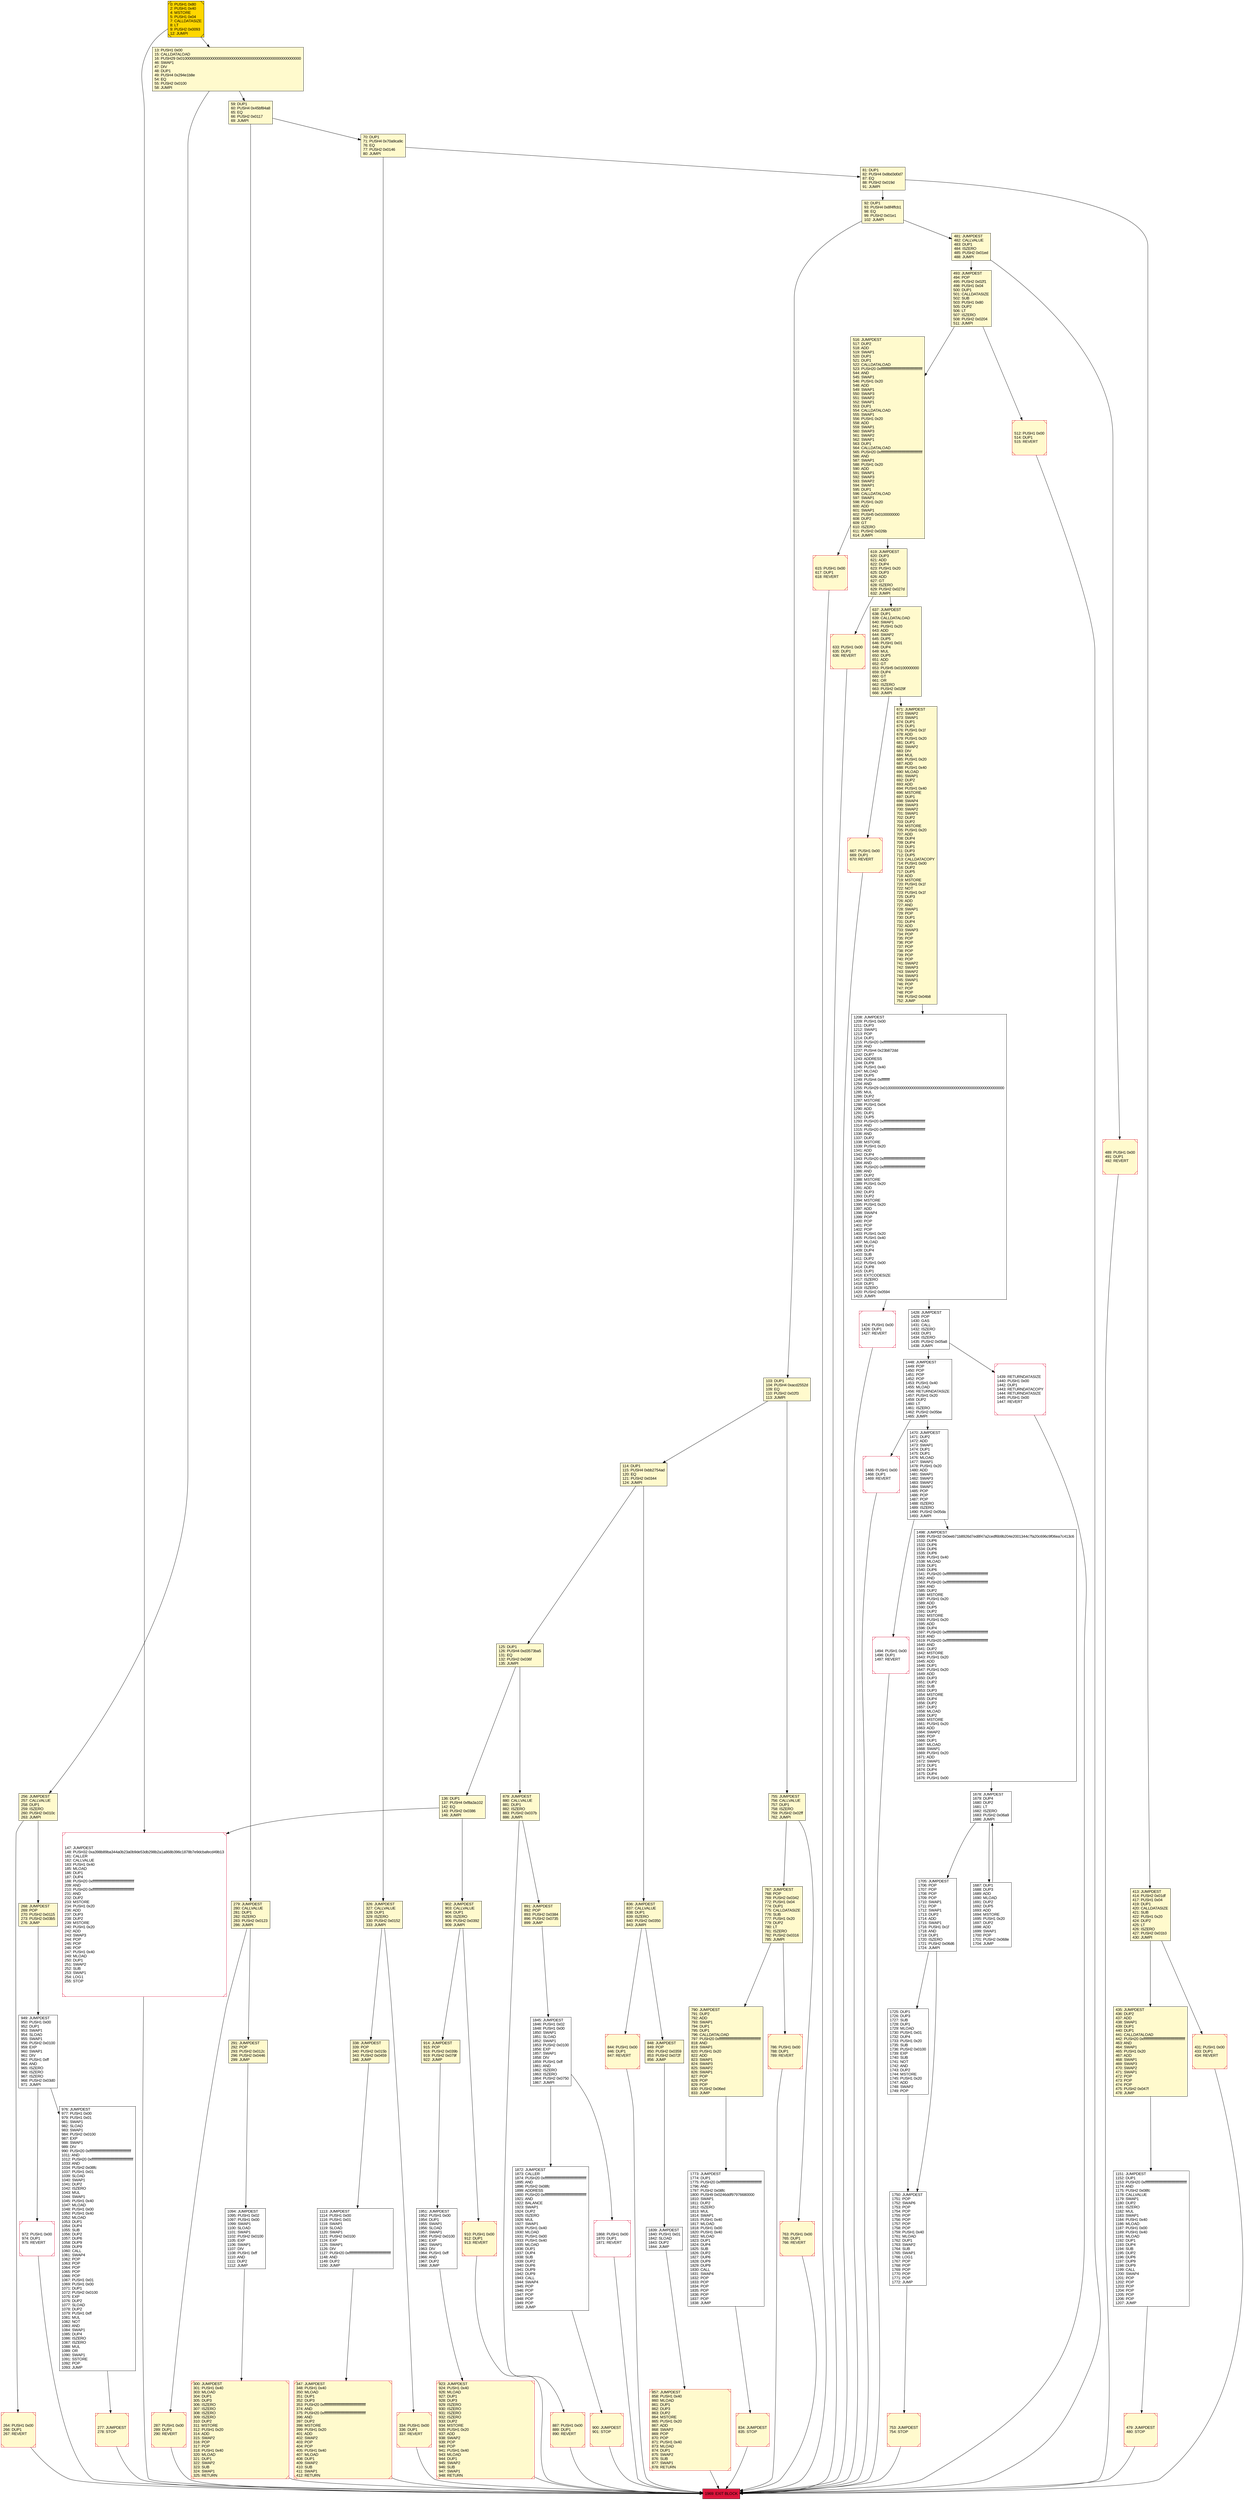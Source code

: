digraph G {
bgcolor=transparent rankdir=UD;
node [shape=box style=filled color=black fillcolor=white fontname=arial fontcolor=black];
70 [label="70: DUP1\l71: PUSH4 0x70a9ca9c\l76: EQ\l77: PUSH2 0x0146\l80: JUMPI\l" fillcolor=lemonchiffon ];
891 [label="891: JUMPDEST\l892: POP\l893: PUSH2 0x0384\l896: PUSH2 0x0735\l899: JUMP\l" fillcolor=lemonchiffon ];
1705 [label="1705: JUMPDEST\l1706: POP\l1707: POP\l1708: POP\l1709: POP\l1710: SWAP1\l1711: POP\l1712: SWAP1\l1713: DUP2\l1714: ADD\l1715: SWAP1\l1716: PUSH1 0x1f\l1718: AND\l1719: DUP1\l1720: ISZERO\l1721: PUSH2 0x06d6\l1724: JUMPI\l" ];
277 [label="277: JUMPDEST\l278: STOP\l" fillcolor=lemonchiffon shape=Msquare color=crimson ];
268 [label="268: JUMPDEST\l269: POP\l270: PUSH2 0x0115\l273: PUSH2 0x03b5\l276: JUMP\l" fillcolor=lemonchiffon ];
1439 [label="1439: RETURNDATASIZE\l1440: PUSH1 0x00\l1442: DUP1\l1443: RETURNDATACOPY\l1444: RETURNDATASIZE\l1445: PUSH1 0x00\l1447: REVERT\l" shape=Msquare color=crimson ];
13 [label="13: PUSH1 0x00\l15: CALLDATALOAD\l16: PUSH29 0x0100000000000000000000000000000000000000000000000000000000\l46: SWAP1\l47: DIV\l48: DUP1\l49: PUSH4 0x294e1b8e\l54: EQ\l55: PUSH2 0x0100\l58: JUMPI\l" fillcolor=lemonchiffon ];
279 [label="279: JUMPDEST\l280: CALLVALUE\l281: DUP1\l282: ISZERO\l283: PUSH2 0x0123\l286: JUMPI\l" fillcolor=lemonchiffon ];
1845 [label="1845: JUMPDEST\l1846: PUSH1 0x02\l1848: PUSH1 0x00\l1850: SWAP1\l1851: SLOAD\l1852: SWAP1\l1853: PUSH2 0x0100\l1856: EXP\l1857: SWAP1\l1858: DIV\l1859: PUSH1 0xff\l1861: AND\l1862: ISZERO\l1863: ISZERO\l1864: PUSH2 0x0750\l1867: JUMPI\l" ];
347 [label="347: JUMPDEST\l348: PUSH1 0x40\l350: MLOAD\l351: DUP1\l352: DUP3\l353: PUSH20 0xffffffffffffffffffffffffffffffffffffffff\l374: AND\l375: PUSH20 0xffffffffffffffffffffffffffffffffffffffff\l396: AND\l397: DUP2\l398: MSTORE\l399: PUSH1 0x20\l401: ADD\l402: SWAP2\l403: POP\l404: POP\l405: PUSH1 0x40\l407: MLOAD\l408: DUP1\l409: SWAP2\l410: SUB\l411: SWAP1\l412: RETURN\l" fillcolor=lemonchiffon shape=Msquare color=crimson ];
114 [label="114: DUP1\l115: PUSH4 0xbb2754ad\l120: EQ\l121: PUSH2 0x0344\l124: JUMPI\l" fillcolor=lemonchiffon ];
1208 [label="1208: JUMPDEST\l1209: PUSH1 0x00\l1211: DUP3\l1212: SWAP1\l1213: POP\l1214: DUP1\l1215: PUSH20 0xffffffffffffffffffffffffffffffffffffffff\l1236: AND\l1237: PUSH4 0x23b872dd\l1242: DUP7\l1243: ADDRESS\l1244: DUP8\l1245: PUSH1 0x40\l1247: MLOAD\l1248: DUP5\l1249: PUSH4 0xffffffff\l1254: AND\l1255: PUSH29 0x0100000000000000000000000000000000000000000000000000000000\l1285: MUL\l1286: DUP2\l1287: MSTORE\l1288: PUSH1 0x04\l1290: ADD\l1291: DUP1\l1292: DUP5\l1293: PUSH20 0xffffffffffffffffffffffffffffffffffffffff\l1314: AND\l1315: PUSH20 0xffffffffffffffffffffffffffffffffffffffff\l1336: AND\l1337: DUP2\l1338: MSTORE\l1339: PUSH1 0x20\l1341: ADD\l1342: DUP4\l1343: PUSH20 0xffffffffffffffffffffffffffffffffffffffff\l1364: AND\l1365: PUSH20 0xffffffffffffffffffffffffffffffffffffffff\l1386: AND\l1387: DUP2\l1388: MSTORE\l1389: PUSH1 0x20\l1391: ADD\l1392: DUP3\l1393: DUP2\l1394: MSTORE\l1395: PUSH1 0x20\l1397: ADD\l1398: SWAP4\l1399: POP\l1400: POP\l1401: POP\l1402: POP\l1403: PUSH1 0x20\l1405: PUSH1 0x40\l1407: MLOAD\l1408: DUP1\l1409: DUP4\l1410: SUB\l1411: DUP2\l1412: PUSH1 0x00\l1414: DUP8\l1415: DUP1\l1416: EXTCODESIZE\l1417: ISZERO\l1418: DUP1\l1419: ISZERO\l1420: PUSH2 0x0594\l1423: JUMPI\l" ];
431 [label="431: PUSH1 0x00\l433: DUP1\l434: REVERT\l" fillcolor=lemonchiffon shape=Msquare color=crimson ];
300 [label="300: JUMPDEST\l301: PUSH1 0x40\l303: MLOAD\l304: DUP1\l305: DUP3\l306: ISZERO\l307: ISZERO\l308: ISZERO\l309: ISZERO\l310: DUP2\l311: MSTORE\l312: PUSH1 0x20\l314: ADD\l315: SWAP2\l316: POP\l317: POP\l318: PUSH1 0x40\l320: MLOAD\l321: DUP1\l322: SWAP2\l323: SUB\l324: SWAP1\l325: RETURN\l" fillcolor=lemonchiffon shape=Msquare color=crimson ];
900 [label="900: JUMPDEST\l901: STOP\l" fillcolor=lemonchiffon shape=Msquare color=crimson ];
136 [label="136: DUP1\l137: PUSH4 0xf8a3a102\l142: EQ\l143: PUSH2 0x0386\l146: JUMPI\l" fillcolor=lemonchiffon ];
81 [label="81: DUP1\l82: PUSH4 0x8bd3d0d7\l87: EQ\l88: PUSH2 0x019d\l91: JUMPI\l" fillcolor=lemonchiffon ];
836 [label="836: JUMPDEST\l837: CALLVALUE\l838: DUP1\l839: ISZERO\l840: PUSH2 0x0350\l843: JUMPI\l" fillcolor=lemonchiffon ];
92 [label="92: DUP1\l93: PUSH4 0x8f4ffcb1\l98: EQ\l99: PUSH2 0x01e1\l102: JUMPI\l" fillcolor=lemonchiffon ];
1773 [label="1773: JUMPDEST\l1774: DUP1\l1775: PUSH20 0xffffffffffffffffffffffffffffffffffffffff\l1796: AND\l1797: PUSH2 0x08fc\l1800: PUSH9 0x0246ddf97976680000\l1810: SWAP1\l1811: DUP2\l1812: ISZERO\l1813: MUL\l1814: SWAP1\l1815: PUSH1 0x40\l1817: MLOAD\l1818: PUSH1 0x00\l1820: PUSH1 0x40\l1822: MLOAD\l1823: DUP1\l1824: DUP4\l1825: SUB\l1826: DUP2\l1827: DUP6\l1828: DUP9\l1829: DUP9\l1830: CALL\l1831: SWAP4\l1832: POP\l1833: POP\l1834: POP\l1835: POP\l1836: POP\l1837: POP\l1838: JUMP\l" ];
1466 [label="1466: PUSH1 0x00\l1468: DUP1\l1469: REVERT\l" shape=Msquare color=crimson ];
1498 [label="1498: JUMPDEST\l1499: PUSH32 0x0eeb71b8926d7ed8f47a2cedf6b9b204e2001344c7fa20c696c9f06ea7c413c6\l1532: DUP6\l1533: DUP6\l1534: DUP6\l1535: DUP6\l1536: PUSH1 0x40\l1538: MLOAD\l1539: DUP1\l1540: DUP6\l1541: PUSH20 0xffffffffffffffffffffffffffffffffffffffff\l1562: AND\l1563: PUSH20 0xffffffffffffffffffffffffffffffffffffffff\l1584: AND\l1585: DUP2\l1586: MSTORE\l1587: PUSH1 0x20\l1589: ADD\l1590: DUP5\l1591: DUP2\l1592: MSTORE\l1593: PUSH1 0x20\l1595: ADD\l1596: DUP4\l1597: PUSH20 0xffffffffffffffffffffffffffffffffffffffff\l1618: AND\l1619: PUSH20 0xffffffffffffffffffffffffffffffffffffffff\l1640: AND\l1641: DUP2\l1642: MSTORE\l1643: PUSH1 0x20\l1645: ADD\l1646: DUP1\l1647: PUSH1 0x20\l1649: ADD\l1650: DUP3\l1651: DUP2\l1652: SUB\l1653: DUP3\l1654: MSTORE\l1655: DUP4\l1656: DUP2\l1657: DUP2\l1658: MLOAD\l1659: DUP2\l1660: MSTORE\l1661: PUSH1 0x20\l1663: ADD\l1664: SWAP2\l1665: POP\l1666: DUP1\l1667: MLOAD\l1668: SWAP1\l1669: PUSH1 0x20\l1671: ADD\l1672: SWAP1\l1673: DUP1\l1674: DUP4\l1675: DUP4\l1676: PUSH1 0x00\l" ];
512 [label="512: PUSH1 0x00\l514: DUP1\l515: REVERT\l" fillcolor=lemonchiffon shape=Msquare color=crimson ];
256 [label="256: JUMPDEST\l257: CALLVALUE\l258: DUP1\l259: ISZERO\l260: PUSH2 0x010c\l263: JUMPI\l" fillcolor=lemonchiffon ];
103 [label="103: DUP1\l104: PUSH4 0xacd2552d\l109: EQ\l110: PUSH2 0x02f3\l113: JUMPI\l" fillcolor=lemonchiffon ];
1151 [label="1151: JUMPDEST\l1152: DUP1\l1153: PUSH20 0xffffffffffffffffffffffffffffffffffffffff\l1174: AND\l1175: PUSH2 0x08fc\l1178: CALLVALUE\l1179: SWAP1\l1180: DUP2\l1181: ISZERO\l1182: MUL\l1183: SWAP1\l1184: PUSH1 0x40\l1186: MLOAD\l1187: PUSH1 0x00\l1189: PUSH1 0x40\l1191: MLOAD\l1192: DUP1\l1193: DUP4\l1194: SUB\l1195: DUP2\l1196: DUP6\l1197: DUP9\l1198: DUP9\l1199: CALL\l1200: SWAP4\l1201: POP\l1202: POP\l1203: POP\l1204: POP\l1205: POP\l1206: POP\l1207: JUMP\l" ];
1448 [label="1448: JUMPDEST\l1449: POP\l1450: POP\l1451: POP\l1452: POP\l1453: PUSH1 0x40\l1455: MLOAD\l1456: RETURNDATASIZE\l1457: PUSH1 0x20\l1459: DUP2\l1460: LT\l1461: ISZERO\l1462: PUSH2 0x05be\l1465: JUMPI\l" ];
435 [label="435: JUMPDEST\l436: DUP2\l437: ADD\l438: SWAP1\l439: DUP1\l440: DUP1\l441: CALLDATALOAD\l442: PUSH20 0xffffffffffffffffffffffffffffffffffffffff\l463: AND\l464: SWAP1\l465: PUSH1 0x20\l467: ADD\l468: SWAP1\l469: SWAP3\l470: SWAP2\l471: SWAP1\l472: POP\l473: POP\l474: POP\l475: PUSH2 0x047f\l478: JUMP\l" fillcolor=lemonchiffon ];
923 [label="923: JUMPDEST\l924: PUSH1 0x40\l926: MLOAD\l927: DUP1\l928: DUP3\l929: ISZERO\l930: ISZERO\l931: ISZERO\l932: ISZERO\l933: DUP2\l934: MSTORE\l935: PUSH1 0x20\l937: ADD\l938: SWAP2\l939: POP\l940: POP\l941: PUSH1 0x40\l943: MLOAD\l944: DUP1\l945: SWAP2\l946: SUB\l947: SWAP1\l948: RETURN\l" fillcolor=lemonchiffon shape=Msquare color=crimson ];
264 [label="264: PUSH1 0x00\l266: DUP1\l267: REVERT\l" fillcolor=lemonchiffon shape=Msquare color=crimson ];
767 [label="767: JUMPDEST\l768: POP\l769: PUSH2 0x0342\l772: PUSH1 0x04\l774: DUP1\l775: CALLDATASIZE\l776: SUB\l777: PUSH1 0x20\l779: DUP2\l780: LT\l781: ISZERO\l782: PUSH2 0x0316\l785: JUMPI\l" fillcolor=lemonchiffon ];
1687 [label="1687: DUP1\l1688: DUP3\l1689: ADD\l1690: MLOAD\l1691: DUP2\l1692: DUP5\l1693: ADD\l1694: MSTORE\l1695: PUSH1 0x20\l1697: DUP2\l1698: ADD\l1699: SWAP1\l1700: POP\l1701: PUSH2 0x068e\l1704: JUMP\l" ];
59 [label="59: DUP1\l60: PUSH4 0x45bf84a8\l65: EQ\l66: PUSH2 0x0117\l69: JUMPI\l" fillcolor=lemonchiffon ];
671 [label="671: JUMPDEST\l672: SWAP2\l673: SWAP1\l674: DUP1\l675: DUP1\l676: PUSH1 0x1f\l678: ADD\l679: PUSH1 0x20\l681: DUP1\l682: SWAP2\l683: DIV\l684: MUL\l685: PUSH1 0x20\l687: ADD\l688: PUSH1 0x40\l690: MLOAD\l691: SWAP1\l692: DUP2\l693: ADD\l694: PUSH1 0x40\l696: MSTORE\l697: DUP1\l698: SWAP4\l699: SWAP3\l700: SWAP2\l701: SWAP1\l702: DUP2\l703: DUP2\l704: MSTORE\l705: PUSH1 0x20\l707: ADD\l708: DUP4\l709: DUP4\l710: DUP1\l711: DUP3\l712: DUP5\l713: CALLDATACOPY\l714: PUSH1 0x00\l716: DUP2\l717: DUP5\l718: ADD\l719: MSTORE\l720: PUSH1 0x1f\l722: NOT\l723: PUSH1 0x1f\l725: DUP3\l726: ADD\l727: AND\l728: SWAP1\l729: POP\l730: DUP1\l731: DUP4\l732: ADD\l733: SWAP3\l734: POP\l735: POP\l736: POP\l737: POP\l738: POP\l739: POP\l740: POP\l741: SWAP2\l742: SWAP3\l743: SWAP2\l744: SWAP3\l745: SWAP1\l746: POP\l747: POP\l748: POP\l749: PUSH2 0x04b8\l752: JUMP\l" fillcolor=lemonchiffon ];
976 [label="976: JUMPDEST\l977: PUSH1 0x00\l979: PUSH1 0x01\l981: SWAP1\l982: SLOAD\l983: SWAP1\l984: PUSH2 0x0100\l987: EXP\l988: SWAP1\l989: DIV\l990: PUSH20 0xffffffffffffffffffffffffffffffffffffffff\l1011: AND\l1012: PUSH20 0xffffffffffffffffffffffffffffffffffffffff\l1033: AND\l1034: PUSH2 0x08fc\l1037: PUSH1 0x01\l1039: SLOAD\l1040: SWAP1\l1041: DUP2\l1042: ISZERO\l1043: MUL\l1044: SWAP1\l1045: PUSH1 0x40\l1047: MLOAD\l1048: PUSH1 0x00\l1050: PUSH1 0x40\l1052: MLOAD\l1053: DUP1\l1054: DUP4\l1055: SUB\l1056: DUP2\l1057: DUP6\l1058: DUP9\l1059: DUP9\l1060: CALL\l1061: SWAP4\l1062: POP\l1063: POP\l1064: POP\l1065: POP\l1066: POP\l1067: PUSH1 0x01\l1069: PUSH1 0x00\l1071: DUP1\l1072: PUSH2 0x0100\l1075: EXP\l1076: DUP2\l1077: SLOAD\l1078: DUP2\l1079: PUSH1 0xff\l1081: MUL\l1082: NOT\l1083: AND\l1084: SWAP1\l1085: DUP4\l1086: ISZERO\l1087: ISZERO\l1088: MUL\l1089: OR\l1090: SWAP1\l1091: SSTORE\l1092: POP\l1093: JUMP\l" ];
1113 [label="1113: JUMPDEST\l1114: PUSH1 0x00\l1116: PUSH1 0x01\l1118: SWAP1\l1119: SLOAD\l1120: SWAP1\l1121: PUSH2 0x0100\l1124: EXP\l1125: SWAP1\l1126: DIV\l1127: PUSH20 0xffffffffffffffffffffffffffffffffffffffff\l1148: AND\l1149: DUP2\l1150: JUMP\l" ];
910 [label="910: PUSH1 0x00\l912: DUP1\l913: REVERT\l" fillcolor=lemonchiffon shape=Msquare color=crimson ];
1428 [label="1428: JUMPDEST\l1429: POP\l1430: GAS\l1431: CALL\l1432: ISZERO\l1433: DUP1\l1434: ISZERO\l1435: PUSH2 0x05a8\l1438: JUMPI\l" ];
1969 [label="1969: EXIT BLOCK\l" fillcolor=crimson ];
1424 [label="1424: PUSH1 0x00\l1426: DUP1\l1427: REVERT\l" shape=Msquare color=crimson ];
786 [label="786: PUSH1 0x00\l788: DUP1\l789: REVERT\l" fillcolor=lemonchiffon shape=Msquare color=crimson ];
481 [label="481: JUMPDEST\l482: CALLVALUE\l483: DUP1\l484: ISZERO\l485: PUSH2 0x01ed\l488: JUMPI\l" fillcolor=lemonchiffon ];
1725 [label="1725: DUP1\l1726: DUP3\l1727: SUB\l1728: DUP1\l1729: MLOAD\l1730: PUSH1 0x01\l1732: DUP4\l1733: PUSH1 0x20\l1735: SUB\l1736: PUSH2 0x0100\l1739: EXP\l1740: SUB\l1741: NOT\l1742: AND\l1743: DUP2\l1744: MSTORE\l1745: PUSH1 0x20\l1747: ADD\l1748: SWAP2\l1749: POP\l" ];
413 [label="413: JUMPDEST\l414: PUSH2 0x01df\l417: PUSH1 0x04\l419: DUP1\l420: CALLDATASIZE\l421: SUB\l422: PUSH1 0x20\l424: DUP2\l425: LT\l426: ISZERO\l427: PUSH2 0x01b3\l430: JUMPI\l" fillcolor=lemonchiffon ];
667 [label="667: PUSH1 0x00\l669: DUP1\l670: REVERT\l" fillcolor=lemonchiffon shape=Msquare color=crimson ];
1951 [label="1951: JUMPDEST\l1952: PUSH1 0x00\l1954: DUP1\l1955: SWAP1\l1956: SLOAD\l1957: SWAP1\l1958: PUSH2 0x0100\l1961: EXP\l1962: SWAP1\l1963: DIV\l1964: PUSH1 0xff\l1966: AND\l1967: DUP2\l1968: JUMP\l" ];
1678 [label="1678: JUMPDEST\l1679: DUP4\l1680: DUP2\l1681: LT\l1682: ISZERO\l1683: PUSH2 0x06a9\l1686: JUMPI\l" ];
287 [label="287: PUSH1 0x00\l289: DUP1\l290: REVERT\l" fillcolor=lemonchiffon shape=Msquare color=crimson ];
338 [label="338: JUMPDEST\l339: POP\l340: PUSH2 0x015b\l343: PUSH2 0x0459\l346: JUMP\l" fillcolor=lemonchiffon ];
790 [label="790: JUMPDEST\l791: DUP2\l792: ADD\l793: SWAP1\l794: DUP1\l795: DUP1\l796: CALLDATALOAD\l797: PUSH20 0xffffffffffffffffffffffffffffffffffffffff\l818: AND\l819: SWAP1\l820: PUSH1 0x20\l822: ADD\l823: SWAP1\l824: SWAP3\l825: SWAP2\l826: SWAP1\l827: POP\l828: POP\l829: POP\l830: PUSH2 0x06ed\l833: JUMP\l" fillcolor=lemonchiffon ];
0 [label="0: PUSH1 0x80\l2: PUSH1 0x40\l4: MSTORE\l5: PUSH1 0x04\l7: CALLDATASIZE\l8: LT\l9: PUSH2 0x0093\l12: JUMPI\l" fillcolor=lemonchiffon shape=Msquare fillcolor=gold ];
755 [label="755: JUMPDEST\l756: CALLVALUE\l757: DUP1\l758: ISZERO\l759: PUSH2 0x02ff\l762: JUMPI\l" fillcolor=lemonchiffon ];
615 [label="615: PUSH1 0x00\l617: DUP1\l618: REVERT\l" fillcolor=lemonchiffon shape=Msquare color=crimson ];
489 [label="489: PUSH1 0x00\l491: DUP1\l492: REVERT\l" fillcolor=lemonchiffon shape=Msquare color=crimson ];
479 [label="479: JUMPDEST\l480: STOP\l" fillcolor=lemonchiffon shape=Msquare color=crimson ];
879 [label="879: JUMPDEST\l880: CALLVALUE\l881: DUP1\l882: ISZERO\l883: PUSH2 0x037b\l886: JUMPI\l" fillcolor=lemonchiffon ];
1094 [label="1094: JUMPDEST\l1095: PUSH1 0x02\l1097: PUSH1 0x00\l1099: SWAP1\l1100: SLOAD\l1101: SWAP1\l1102: PUSH2 0x0100\l1105: EXP\l1106: SWAP1\l1107: DIV\l1108: PUSH1 0xff\l1110: AND\l1111: DUP2\l1112: JUMP\l" ];
1872 [label="1872: JUMPDEST\l1873: CALLER\l1874: PUSH20 0xffffffffffffffffffffffffffffffffffffffff\l1895: AND\l1896: PUSH2 0x08fc\l1899: ADDRESS\l1900: PUSH20 0xffffffffffffffffffffffffffffffffffffffff\l1921: AND\l1922: BALANCE\l1923: SWAP1\l1924: DUP2\l1925: ISZERO\l1926: MUL\l1927: SWAP1\l1928: PUSH1 0x40\l1930: MLOAD\l1931: PUSH1 0x00\l1933: PUSH1 0x40\l1935: MLOAD\l1936: DUP1\l1937: DUP4\l1938: SUB\l1939: DUP2\l1940: DUP6\l1941: DUP9\l1942: DUP9\l1943: CALL\l1944: SWAP4\l1945: POP\l1946: POP\l1947: POP\l1948: POP\l1949: POP\l1950: JUMP\l" ];
1750 [label="1750: JUMPDEST\l1751: POP\l1752: SWAP6\l1753: POP\l1754: POP\l1755: POP\l1756: POP\l1757: POP\l1758: POP\l1759: PUSH1 0x40\l1761: MLOAD\l1762: DUP1\l1763: SWAP2\l1764: SUB\l1765: SWAP1\l1766: LOG1\l1767: POP\l1768: POP\l1769: POP\l1770: POP\l1771: POP\l1772: JUMP\l" ];
291 [label="291: JUMPDEST\l292: POP\l293: PUSH2 0x012c\l296: PUSH2 0x0446\l299: JUMP\l" fillcolor=lemonchiffon ];
834 [label="834: JUMPDEST\l835: STOP\l" fillcolor=lemonchiffon shape=Msquare color=crimson ];
887 [label="887: PUSH1 0x00\l889: DUP1\l890: REVERT\l" fillcolor=lemonchiffon shape=Msquare color=crimson ];
633 [label="633: PUSH1 0x00\l635: DUP1\l636: REVERT\l" fillcolor=lemonchiffon shape=Msquare color=crimson ];
763 [label="763: PUSH1 0x00\l765: DUP1\l766: REVERT\l" fillcolor=lemonchiffon shape=Msquare color=crimson ];
902 [label="902: JUMPDEST\l903: CALLVALUE\l904: DUP1\l905: ISZERO\l906: PUSH2 0x0392\l909: JUMPI\l" fillcolor=lemonchiffon ];
1470 [label="1470: JUMPDEST\l1471: DUP2\l1472: ADD\l1473: SWAP1\l1474: DUP1\l1475: DUP1\l1476: MLOAD\l1477: SWAP1\l1478: PUSH1 0x20\l1480: ADD\l1481: SWAP1\l1482: SWAP3\l1483: SWAP2\l1484: SWAP1\l1485: POP\l1486: POP\l1487: POP\l1488: ISZERO\l1489: ISZERO\l1490: PUSH2 0x05da\l1493: JUMPI\l" ];
516 [label="516: JUMPDEST\l517: DUP2\l518: ADD\l519: SWAP1\l520: DUP1\l521: DUP1\l522: CALLDATALOAD\l523: PUSH20 0xffffffffffffffffffffffffffffffffffffffff\l544: AND\l545: SWAP1\l546: PUSH1 0x20\l548: ADD\l549: SWAP1\l550: SWAP3\l551: SWAP2\l552: SWAP1\l553: DUP1\l554: CALLDATALOAD\l555: SWAP1\l556: PUSH1 0x20\l558: ADD\l559: SWAP1\l560: SWAP3\l561: SWAP2\l562: SWAP1\l563: DUP1\l564: CALLDATALOAD\l565: PUSH20 0xffffffffffffffffffffffffffffffffffffffff\l586: AND\l587: SWAP1\l588: PUSH1 0x20\l590: ADD\l591: SWAP1\l592: SWAP3\l593: SWAP2\l594: SWAP1\l595: DUP1\l596: CALLDATALOAD\l597: SWAP1\l598: PUSH1 0x20\l600: ADD\l601: SWAP1\l602: PUSH5 0x0100000000\l608: DUP2\l609: GT\l610: ISZERO\l611: PUSH2 0x026b\l614: JUMPI\l" fillcolor=lemonchiffon ];
125 [label="125: DUP1\l126: PUSH4 0xd3573ba5\l131: EQ\l132: PUSH2 0x036f\l135: JUMPI\l" fillcolor=lemonchiffon ];
753 [label="753: JUMPDEST\l754: STOP\l" fillcolor=lemonchiffon shape=Msquare color=crimson ];
848 [label="848: JUMPDEST\l849: POP\l850: PUSH2 0x0359\l853: PUSH2 0x072f\l856: JUMP\l" fillcolor=lemonchiffon ];
857 [label="857: JUMPDEST\l858: PUSH1 0x40\l860: MLOAD\l861: DUP1\l862: DUP3\l863: DUP2\l864: MSTORE\l865: PUSH1 0x20\l867: ADD\l868: SWAP2\l869: POP\l870: POP\l871: PUSH1 0x40\l873: MLOAD\l874: DUP1\l875: SWAP2\l876: SUB\l877: SWAP1\l878: RETURN\l" fillcolor=lemonchiffon shape=Msquare color=crimson ];
844 [label="844: PUSH1 0x00\l846: DUP1\l847: REVERT\l" fillcolor=lemonchiffon shape=Msquare color=crimson ];
972 [label="972: PUSH1 0x00\l974: DUP1\l975: REVERT\l" shape=Msquare color=crimson ];
1868 [label="1868: PUSH1 0x00\l1870: DUP1\l1871: REVERT\l" shape=Msquare color=crimson ];
334 [label="334: PUSH1 0x00\l336: DUP1\l337: REVERT\l" fillcolor=lemonchiffon shape=Msquare color=crimson ];
619 [label="619: JUMPDEST\l620: DUP3\l621: ADD\l622: DUP4\l623: PUSH1 0x20\l625: DUP3\l626: ADD\l627: GT\l628: ISZERO\l629: PUSH2 0x027d\l632: JUMPI\l" fillcolor=lemonchiffon ];
1494 [label="1494: PUSH1 0x00\l1496: DUP1\l1497: REVERT\l" shape=Msquare color=crimson ];
914 [label="914: JUMPDEST\l915: POP\l916: PUSH2 0x039b\l919: PUSH2 0x079f\l922: JUMP\l" fillcolor=lemonchiffon ];
326 [label="326: JUMPDEST\l327: CALLVALUE\l328: DUP1\l329: ISZERO\l330: PUSH2 0x0152\l333: JUMPI\l" fillcolor=lemonchiffon ];
1839 [label="1839: JUMPDEST\l1840: PUSH1 0x01\l1842: SLOAD\l1843: DUP2\l1844: JUMP\l" ];
147 [label="147: JUMPDEST\l148: PUSH32 0xa398b89ba344a0b23a0b9de53db298b2a1a868b396c1878b7e9dcbafecd49b13\l181: CALLER\l182: CALLVALUE\l183: PUSH1 0x40\l185: MLOAD\l186: DUP1\l187: DUP4\l188: PUSH20 0xffffffffffffffffffffffffffffffffffffffff\l209: AND\l210: PUSH20 0xffffffffffffffffffffffffffffffffffffffff\l231: AND\l232: DUP2\l233: MSTORE\l234: PUSH1 0x20\l236: ADD\l237: DUP3\l238: DUP2\l239: MSTORE\l240: PUSH1 0x20\l242: ADD\l243: SWAP3\l244: POP\l245: POP\l246: POP\l247: PUSH1 0x40\l249: MLOAD\l250: DUP1\l251: SWAP2\l252: SUB\l253: SWAP1\l254: LOG1\l255: STOP\l" shape=Msquare color=crimson ];
637 [label="637: JUMPDEST\l638: DUP1\l639: CALLDATALOAD\l640: SWAP1\l641: PUSH1 0x20\l643: ADD\l644: SWAP2\l645: DUP5\l646: PUSH1 0x01\l648: DUP4\l649: MUL\l650: DUP5\l651: ADD\l652: GT\l653: PUSH5 0x0100000000\l659: DUP4\l660: GT\l661: OR\l662: ISZERO\l663: PUSH2 0x029f\l666: JUMPI\l" fillcolor=lemonchiffon ];
949 [label="949: JUMPDEST\l950: PUSH1 0x00\l952: DUP1\l953: SWAP1\l954: SLOAD\l955: SWAP1\l956: PUSH2 0x0100\l959: EXP\l960: SWAP1\l961: DIV\l962: PUSH1 0xff\l964: AND\l965: ISZERO\l966: ISZERO\l967: ISZERO\l968: PUSH2 0x03d0\l971: JUMPI\l" ];
493 [label="493: JUMPDEST\l494: POP\l495: PUSH2 0x02f1\l498: PUSH1 0x04\l500: DUP1\l501: CALLDATASIZE\l502: SUB\l503: PUSH1 0x80\l505: DUP2\l506: LT\l507: ISZERO\l508: PUSH2 0x0204\l511: JUMPI\l" fillcolor=lemonchiffon ];
786 -> 1969;
891 -> 1845;
81 -> 92;
287 -> 1969;
512 -> 1969;
338 -> 1113;
949 -> 972;
923 -> 1969;
264 -> 1969;
767 -> 786;
291 -> 1094;
879 -> 887;
114 -> 836;
848 -> 1839;
755 -> 763;
516 -> 615;
902 -> 914;
13 -> 256;
671 -> 1208;
256 -> 268;
103 -> 114;
81 -> 413;
13 -> 59;
92 -> 481;
976 -> 277;
277 -> 1969;
1428 -> 1439;
1439 -> 1969;
1705 -> 1725;
1750 -> 753;
413 -> 431;
279 -> 287;
1208 -> 1424;
1448 -> 1466;
0 -> 147;
0 -> 13;
1470 -> 1498;
914 -> 1951;
481 -> 493;
879 -> 891;
136 -> 902;
1773 -> 834;
790 -> 1773;
857 -> 1969;
844 -> 1969;
1868 -> 1969;
334 -> 1969;
1094 -> 300;
1872 -> 900;
834 -> 1969;
887 -> 1969;
136 -> 147;
767 -> 790;
633 -> 1969;
1845 -> 1868;
1151 -> 479;
902 -> 910;
125 -> 136;
615 -> 1969;
268 -> 949;
836 -> 844;
481 -> 489;
1424 -> 1969;
435 -> 1151;
256 -> 264;
667 -> 1969;
619 -> 637;
1839 -> 857;
70 -> 81;
516 -> 619;
326 -> 334;
1428 -> 1448;
1678 -> 1687;
1687 -> 1678;
1951 -> 923;
413 -> 435;
493 -> 516;
910 -> 1969;
1498 -> 1678;
300 -> 1969;
900 -> 1969;
1113 -> 347;
125 -> 879;
1466 -> 1969;
1470 -> 1494;
59 -> 70;
59 -> 279;
619 -> 633;
347 -> 1969;
1208 -> 1428;
92 -> 103;
1678 -> 1705;
431 -> 1969;
637 -> 667;
1494 -> 1969;
326 -> 338;
1845 -> 1872;
147 -> 1969;
949 -> 976;
279 -> 291;
1705 -> 1750;
753 -> 1969;
637 -> 671;
972 -> 1969;
493 -> 512;
1725 -> 1750;
103 -> 755;
763 -> 1969;
755 -> 767;
114 -> 125;
836 -> 848;
70 -> 326;
489 -> 1969;
479 -> 1969;
1448 -> 1470;
}